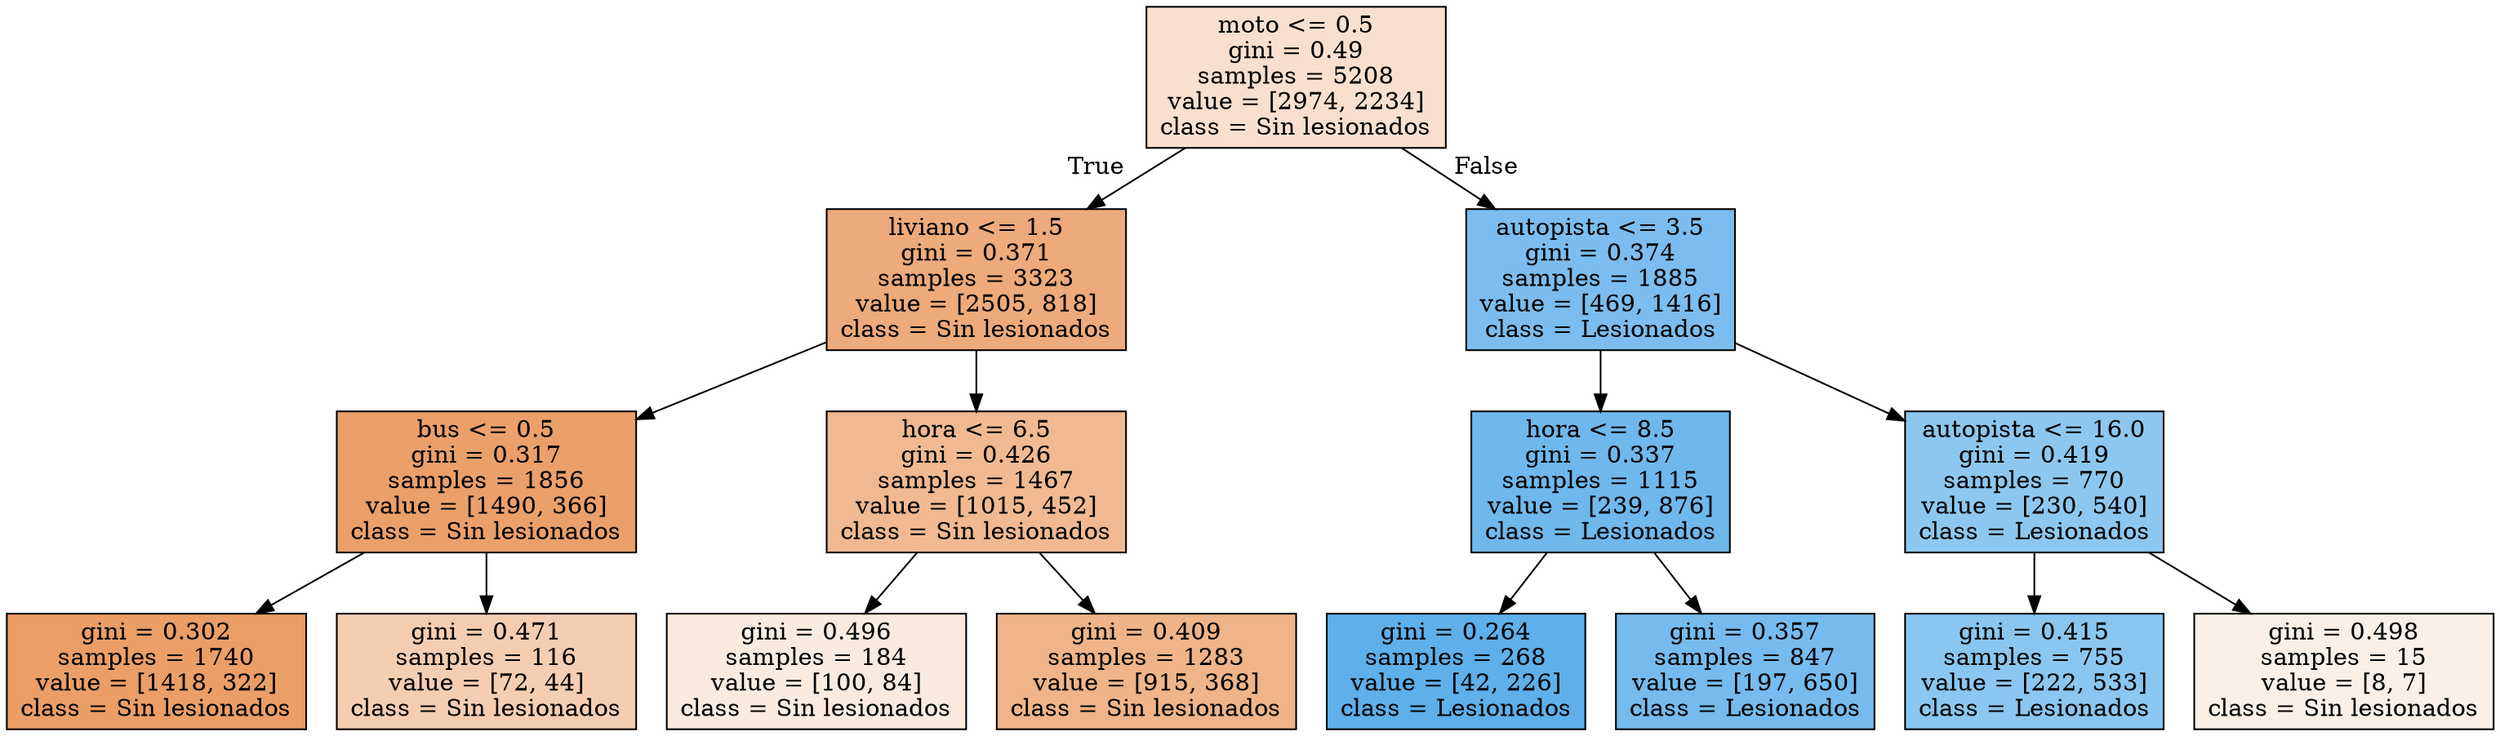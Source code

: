 digraph Tree {
node [shape=box, style="filled", color="black"] ;
0 [label="moto <= 0.5\ngini = 0.49\nsamples = 5208\nvalue = [2974, 2234]\nclass = Sin lesionados", fillcolor="#f9e0ce"] ;
1 [label="liviano <= 1.5\ngini = 0.371\nsamples = 3323\nvalue = [2505, 818]\nclass = Sin lesionados", fillcolor="#edaa7a"] ;
0 -> 1 [labeldistance=2.5, labelangle=45, headlabel="True"] ;
2 [label="bus <= 0.5\ngini = 0.317\nsamples = 1856\nvalue = [1490, 366]\nclass = Sin lesionados", fillcolor="#eba06a"] ;
1 -> 2 ;
3 [label="gini = 0.302\nsamples = 1740\nvalue = [1418, 322]\nclass = Sin lesionados", fillcolor="#eb9e66"] ;
2 -> 3 ;
4 [label="gini = 0.471\nsamples = 116\nvalue = [72, 44]\nclass = Sin lesionados", fillcolor="#f5ceb2"] ;
2 -> 4 ;
5 [label="hora <= 6.5\ngini = 0.426\nsamples = 1467\nvalue = [1015, 452]\nclass = Sin lesionados", fillcolor="#f1b991"] ;
1 -> 5 ;
6 [label="gini = 0.496\nsamples = 184\nvalue = [100, 84]\nclass = Sin lesionados", fillcolor="#fbebdf"] ;
5 -> 6 ;
7 [label="gini = 0.409\nsamples = 1283\nvalue = [915, 368]\nclass = Sin lesionados", fillcolor="#efb489"] ;
5 -> 7 ;
8 [label="autopista <= 3.5\ngini = 0.374\nsamples = 1885\nvalue = [469, 1416]\nclass = Lesionados", fillcolor="#7bbdee"] ;
0 -> 8 [labeldistance=2.5, labelangle=-45, headlabel="False"] ;
9 [label="hora <= 8.5\ngini = 0.337\nsamples = 1115\nvalue = [239, 876]\nclass = Lesionados", fillcolor="#6fb8ec"] ;
8 -> 9 ;
10 [label="gini = 0.264\nsamples = 268\nvalue = [42, 226]\nclass = Lesionados", fillcolor="#5eafea"] ;
9 -> 10 ;
11 [label="gini = 0.357\nsamples = 847\nvalue = [197, 650]\nclass = Lesionados", fillcolor="#75bbed"] ;
9 -> 11 ;
12 [label="autopista <= 16.0\ngini = 0.419\nsamples = 770\nvalue = [230, 540]\nclass = Lesionados", fillcolor="#8dc7f0"] ;
8 -> 12 ;
13 [label="gini = 0.415\nsamples = 755\nvalue = [222, 533]\nclass = Lesionados", fillcolor="#8bc6f0"] ;
12 -> 13 ;
14 [label="gini = 0.498\nsamples = 15\nvalue = [8, 7]\nclass = Sin lesionados", fillcolor="#fcefe6"] ;
12 -> 14 ;
}